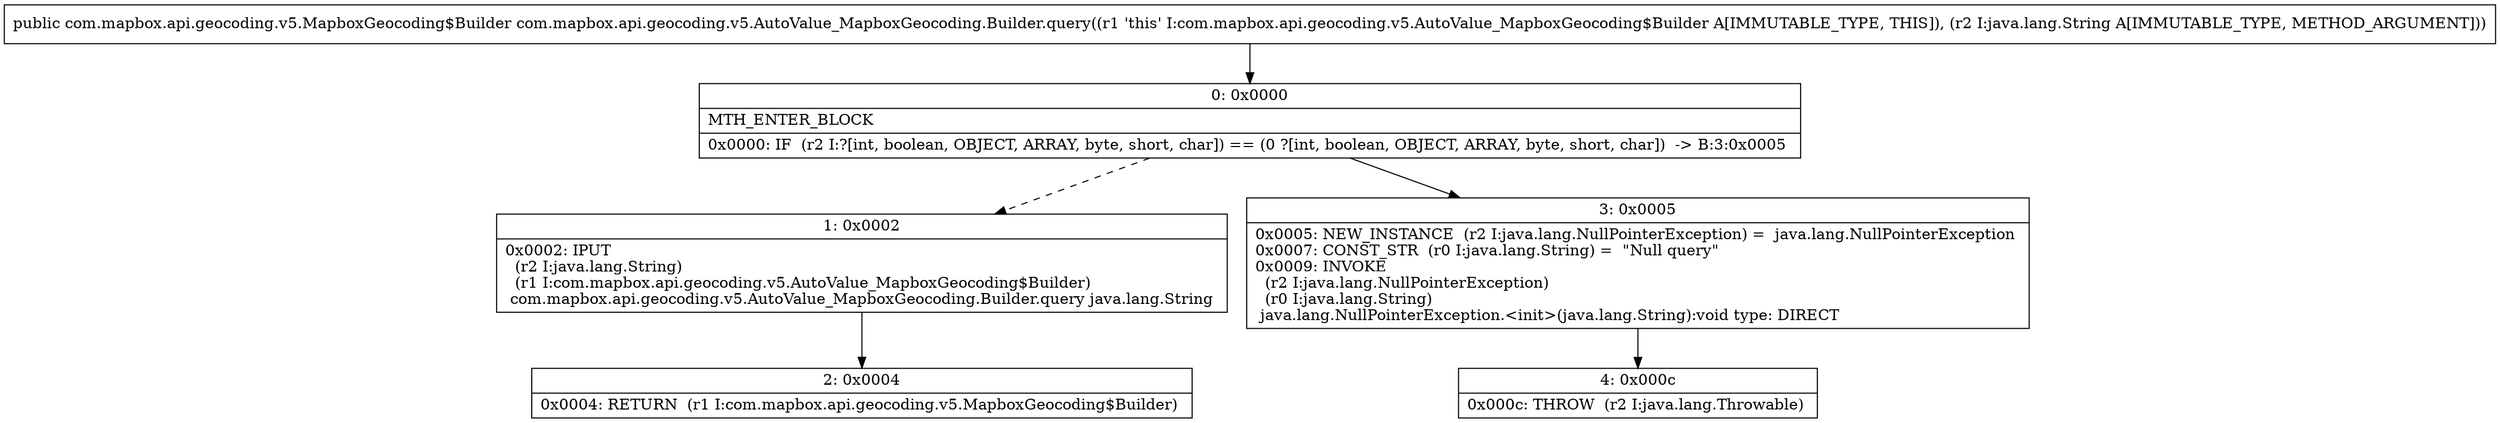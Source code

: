 digraph "CFG forcom.mapbox.api.geocoding.v5.AutoValue_MapboxGeocoding.Builder.query(Ljava\/lang\/String;)Lcom\/mapbox\/api\/geocoding\/v5\/MapboxGeocoding$Builder;" {
Node_0 [shape=record,label="{0\:\ 0x0000|MTH_ENTER_BLOCK\l|0x0000: IF  (r2 I:?[int, boolean, OBJECT, ARRAY, byte, short, char]) == (0 ?[int, boolean, OBJECT, ARRAY, byte, short, char])  \-\> B:3:0x0005 \l}"];
Node_1 [shape=record,label="{1\:\ 0x0002|0x0002: IPUT  \l  (r2 I:java.lang.String)\l  (r1 I:com.mapbox.api.geocoding.v5.AutoValue_MapboxGeocoding$Builder)\l com.mapbox.api.geocoding.v5.AutoValue_MapboxGeocoding.Builder.query java.lang.String \l}"];
Node_2 [shape=record,label="{2\:\ 0x0004|0x0004: RETURN  (r1 I:com.mapbox.api.geocoding.v5.MapboxGeocoding$Builder) \l}"];
Node_3 [shape=record,label="{3\:\ 0x0005|0x0005: NEW_INSTANCE  (r2 I:java.lang.NullPointerException) =  java.lang.NullPointerException \l0x0007: CONST_STR  (r0 I:java.lang.String) =  \"Null query\" \l0x0009: INVOKE  \l  (r2 I:java.lang.NullPointerException)\l  (r0 I:java.lang.String)\l java.lang.NullPointerException.\<init\>(java.lang.String):void type: DIRECT \l}"];
Node_4 [shape=record,label="{4\:\ 0x000c|0x000c: THROW  (r2 I:java.lang.Throwable) \l}"];
MethodNode[shape=record,label="{public com.mapbox.api.geocoding.v5.MapboxGeocoding$Builder com.mapbox.api.geocoding.v5.AutoValue_MapboxGeocoding.Builder.query((r1 'this' I:com.mapbox.api.geocoding.v5.AutoValue_MapboxGeocoding$Builder A[IMMUTABLE_TYPE, THIS]), (r2 I:java.lang.String A[IMMUTABLE_TYPE, METHOD_ARGUMENT])) }"];
MethodNode -> Node_0;
Node_0 -> Node_1[style=dashed];
Node_0 -> Node_3;
Node_1 -> Node_2;
Node_3 -> Node_4;
}

